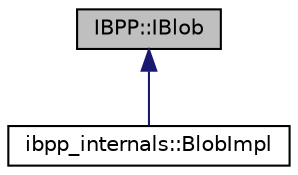 digraph "IBPP::IBlob"
{
 // LATEX_PDF_SIZE
  edge [fontname="Helvetica",fontsize="10",labelfontname="Helvetica",labelfontsize="10"];
  node [fontname="Helvetica",fontsize="10",shape=record];
  Node1 [label="IBPP::IBlob",height=0.2,width=0.4,color="black", fillcolor="grey75", style="filled", fontcolor="black",tooltip=" "];
  Node1 -> Node2 [dir="back",color="midnightblue",fontsize="10",style="solid"];
  Node2 [label="ibpp_internals::BlobImpl",height=0.2,width=0.4,color="black", fillcolor="white", style="filled",URL="$classibpp__internals_1_1BlobImpl.html",tooltip=" "];
}
